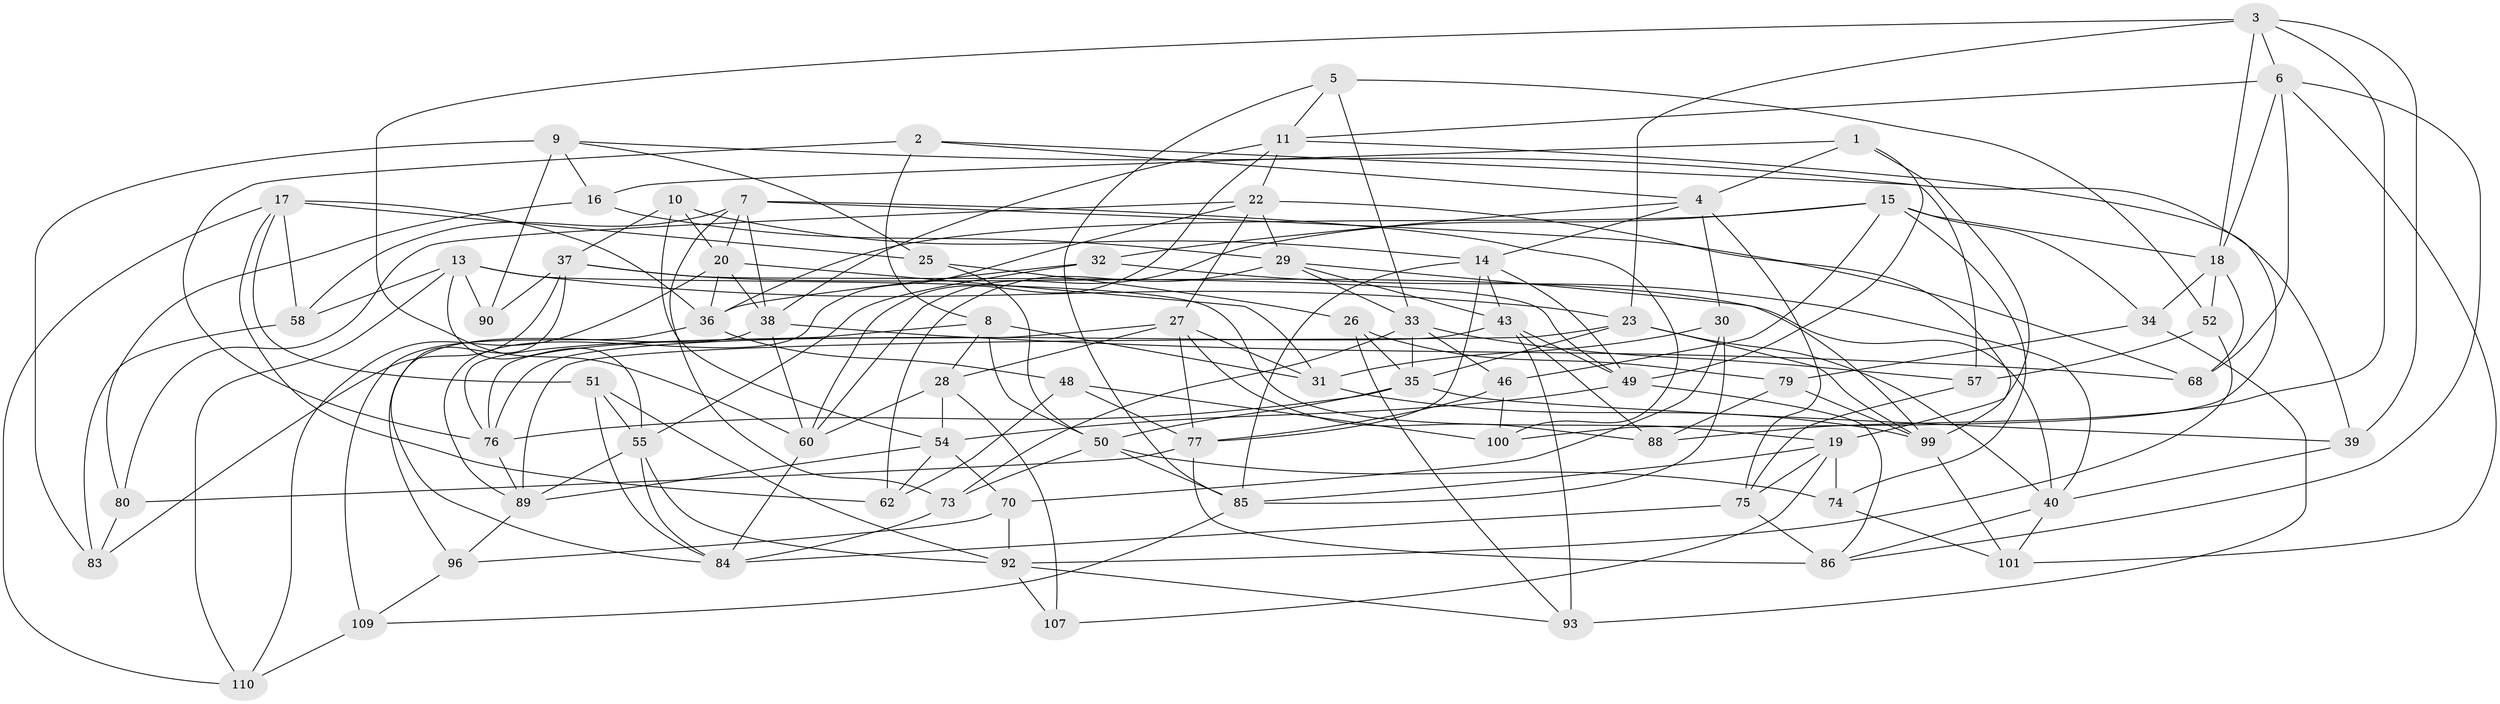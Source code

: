 // original degree distribution, {4: 1.0}
// Generated by graph-tools (version 1.1) at 2025/11/02/27/25 16:11:43]
// undirected, 75 vertices, 187 edges
graph export_dot {
graph [start="1"]
  node [color=gray90,style=filled];
  1;
  2;
  3 [super="+103"];
  4 [super="+12"];
  5;
  6 [super="+116"];
  7 [super="+42"];
  8 [super="+98"];
  9 [super="+21"];
  10;
  11 [super="+69"];
  13 [super="+41"];
  14 [super="+67"];
  15 [super="+63"];
  16;
  17 [super="+72"];
  18 [super="+102"];
  19 [super="+45"];
  20 [super="+66"];
  22 [super="+24"];
  23 [super="+56"];
  25;
  26;
  27 [super="+65"];
  28 [super="+106"];
  29 [super="+53"];
  30;
  31 [super="+91"];
  32;
  33 [super="+95"];
  34;
  35 [super="+44"];
  36 [super="+87"];
  37 [super="+81"];
  38 [super="+59"];
  39;
  40 [super="+47"];
  43 [super="+97"];
  46;
  48;
  49 [super="+78"];
  50 [super="+71"];
  51;
  52;
  54 [super="+61"];
  55 [super="+111"];
  57;
  58;
  60 [super="+64"];
  62;
  68;
  70;
  73;
  74;
  75 [super="+113"];
  76 [super="+114"];
  77 [super="+82"];
  79;
  80;
  83;
  84 [super="+112"];
  85 [super="+108"];
  86 [super="+94"];
  88;
  89 [super="+104"];
  90;
  92 [super="+115"];
  93;
  96;
  99 [super="+105"];
  100;
  101;
  107;
  109;
  110;
  1 -- 16;
  1 -- 19;
  1 -- 4;
  1 -- 49;
  2 -- 8;
  2 -- 57;
  2 -- 76;
  2 -- 4;
  3 -- 88;
  3 -- 60;
  3 -- 18;
  3 -- 6;
  3 -- 39;
  3 -- 23;
  4 -- 14;
  4 -- 30;
  4 -- 75;
  4 -- 32;
  5 -- 52;
  5 -- 11;
  5 -- 33;
  5 -- 85;
  6 -- 101;
  6 -- 68;
  6 -- 18;
  6 -- 86;
  6 -- 11;
  7 -- 73;
  7 -- 58;
  7 -- 100;
  7 -- 68;
  7 -- 38;
  7 -- 20;
  8 -- 31 [weight=2];
  8 -- 76;
  8 -- 50;
  8 -- 28;
  9 -- 90 [weight=2];
  9 -- 25;
  9 -- 83;
  9 -- 16;
  9 -- 39;
  10 -- 54;
  10 -- 37;
  10 -- 14;
  10 -- 20;
  11 -- 100;
  11 -- 22;
  11 -- 38;
  11 -- 60;
  13 -- 110;
  13 -- 23;
  13 -- 90;
  13 -- 58;
  13 -- 19;
  13 -- 55;
  14 -- 77;
  14 -- 49;
  14 -- 43;
  14 -- 85;
  15 -- 34;
  15 -- 74;
  15 -- 46;
  15 -- 18;
  15 -- 36;
  15 -- 60;
  16 -- 80;
  16 -- 29;
  17 -- 58;
  17 -- 36;
  17 -- 62;
  17 -- 110;
  17 -- 51;
  17 -- 25;
  18 -- 68;
  18 -- 52;
  18 -- 34;
  19 -- 75;
  19 -- 107;
  19 -- 74;
  19 -- 85;
  20 -- 36;
  20 -- 110;
  20 -- 38;
  20 -- 31;
  22 -- 99;
  22 -- 27;
  22 -- 80;
  22 -- 89;
  22 -- 29;
  23 -- 99;
  23 -- 89;
  23 -- 40;
  23 -- 35;
  25 -- 26;
  25 -- 50;
  26 -- 79;
  26 -- 93;
  26 -- 35;
  27 -- 31;
  27 -- 76;
  27 -- 28;
  27 -- 88;
  27 -- 77;
  28 -- 107 [weight=2];
  28 -- 54;
  28 -- 60;
  29 -- 33;
  29 -- 99;
  29 -- 62;
  29 -- 43;
  30 -- 31;
  30 -- 70;
  30 -- 85;
  31 -- 99;
  32 -- 55;
  32 -- 36;
  32 -- 40;
  33 -- 73;
  33 -- 46;
  33 -- 57;
  33 -- 35;
  34 -- 93;
  34 -- 79;
  35 -- 50;
  35 -- 39;
  35 -- 76;
  36 -- 48;
  36 -- 109;
  37 -- 40;
  37 -- 84;
  37 -- 49;
  37 -- 90;
  37 -- 83;
  38 -- 60;
  38 -- 96;
  38 -- 68;
  39 -- 40;
  40 -- 101;
  40 -- 86;
  43 -- 76;
  43 -- 93;
  43 -- 88;
  43 -- 49;
  46 -- 100;
  46 -- 77;
  48 -- 62;
  48 -- 100;
  48 -- 77;
  49 -- 54;
  49 -- 86;
  50 -- 85;
  50 -- 73;
  50 -- 74;
  51 -- 55;
  51 -- 92;
  51 -- 84;
  52 -- 57;
  52 -- 92;
  54 -- 62;
  54 -- 89;
  54 -- 70;
  55 -- 89;
  55 -- 92;
  55 -- 84;
  57 -- 75;
  58 -- 83;
  60 -- 84;
  70 -- 92;
  70 -- 96;
  73 -- 84;
  74 -- 101;
  75 -- 86 [weight=2];
  75 -- 84;
  76 -- 89;
  77 -- 80;
  77 -- 86;
  79 -- 88;
  79 -- 99;
  80 -- 83;
  85 -- 109;
  89 -- 96;
  92 -- 93;
  92 -- 107;
  96 -- 109;
  99 -- 101;
  109 -- 110;
}
